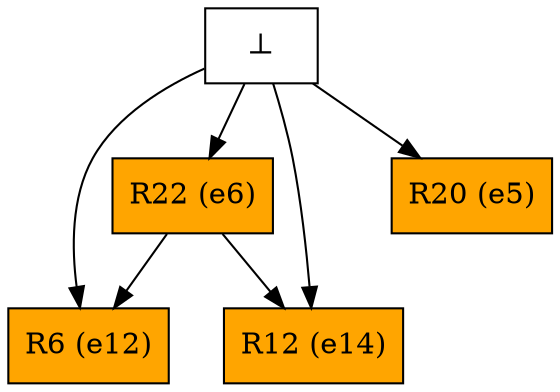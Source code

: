digraph test {
  e6 -> e12;
  e6 -> e14;
  e0 -> e5;
  e0 -> e6;
  e0 -> e12;
  e0 -> e14;
  e5 [color="black" fillcolor="orange" label="R20 (e5)" shape=box style=filled];
  e6 [color="black" fillcolor="orange" label="R22 (e6)" shape=box style=filled];
  e12 [color="black" fillcolor="orange" label="R6 (e12)" shape=box style=filled];
  e14 [color="black" fillcolor="orange" label="R12 (e14)" shape=box style=filled];
  e0 [fillcolor=white label="⊥" shape=box style=filled];
}
